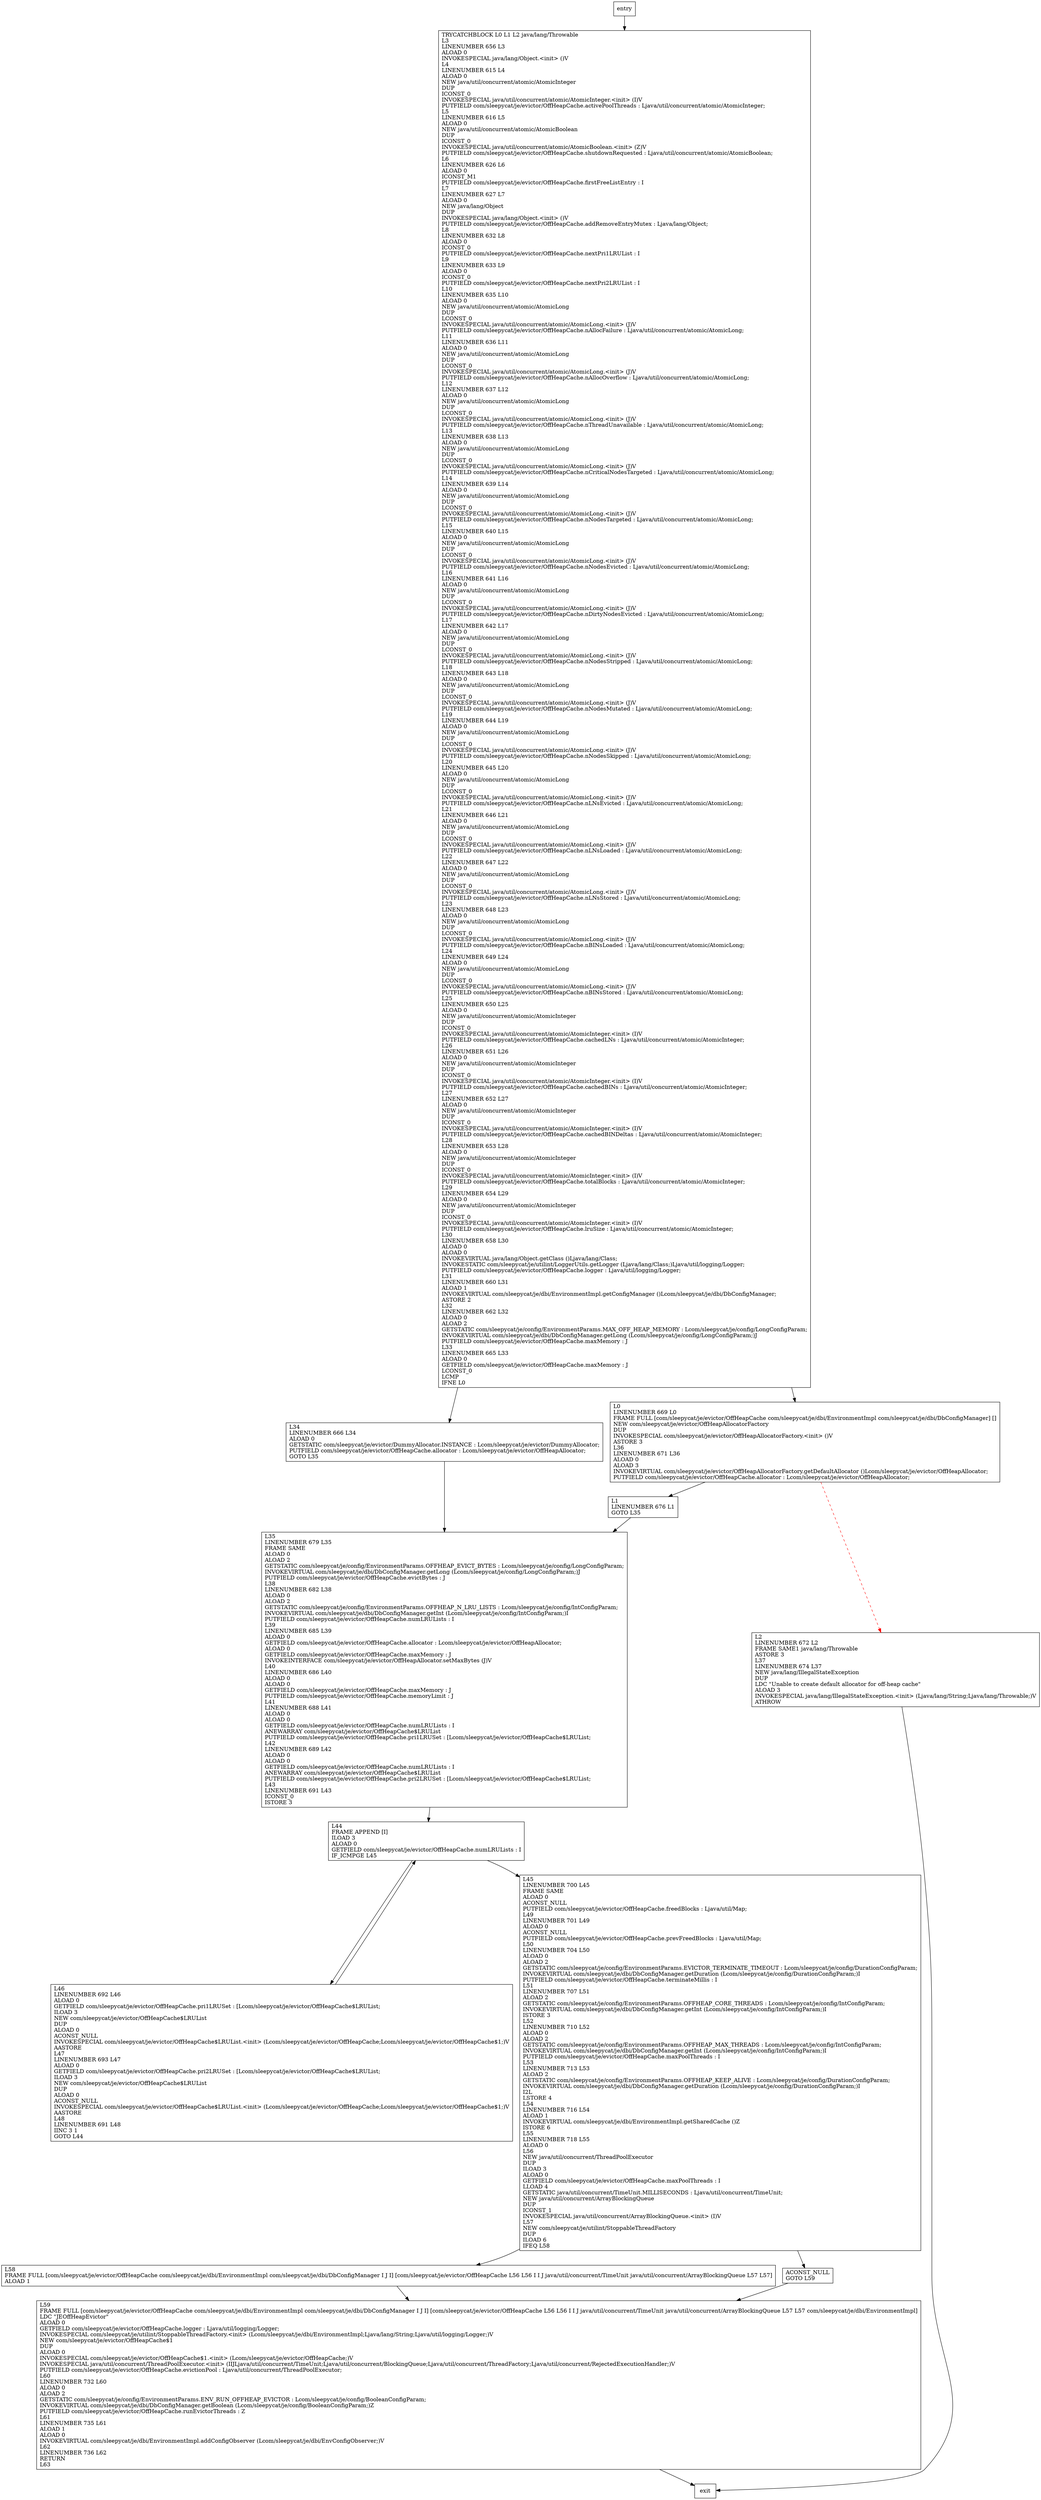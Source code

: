 digraph <init> {
node [shape=record];
609165804 [label="L58\lFRAME FULL [com/sleepycat/je/evictor/OffHeapCache com/sleepycat/je/dbi/EnvironmentImpl com/sleepycat/je/dbi/DbConfigManager I J I] [com/sleepycat/je/evictor/OffHeapCache L56 L56 I I J java/util/concurrent/TimeUnit java/util/concurrent/ArrayBlockingQueue L57 L57]\lALOAD 1\l"];
1436365478 [label="L34\lLINENUMBER 666 L34\lALOAD 0\lGETSTATIC com/sleepycat/je/evictor/DummyAllocator.INSTANCE : Lcom/sleepycat/je/evictor/DummyAllocator;\lPUTFIELD com/sleepycat/je/evictor/OffHeapCache.allocator : Lcom/sleepycat/je/evictor/OffHeapAllocator;\lGOTO L35\l"];
703793860 [label="L0\lLINENUMBER 669 L0\lFRAME FULL [com/sleepycat/je/evictor/OffHeapCache com/sleepycat/je/dbi/EnvironmentImpl com/sleepycat/je/dbi/DbConfigManager] []\lNEW com/sleepycat/je/evictor/OffHeapAllocatorFactory\lDUP\lINVOKESPECIAL com/sleepycat/je/evictor/OffHeapAllocatorFactory.\<init\> ()V\lASTORE 3\lL36\lLINENUMBER 671 L36\lALOAD 0\lALOAD 3\lINVOKEVIRTUAL com/sleepycat/je/evictor/OffHeapAllocatorFactory.getDefaultAllocator ()Lcom/sleepycat/je/evictor/OffHeapAllocator;\lPUTFIELD com/sleepycat/je/evictor/OffHeapCache.allocator : Lcom/sleepycat/je/evictor/OffHeapAllocator;\l"];
458610278 [label="L2\lLINENUMBER 672 L2\lFRAME SAME1 java/lang/Throwable\lASTORE 3\lL37\lLINENUMBER 674 L37\lNEW java/lang/IllegalStateException\lDUP\lLDC \"Unable to create default allocator for off-heap cache\"\lALOAD 3\lINVOKESPECIAL java/lang/IllegalStateException.\<init\> (Ljava/lang/String;Ljava/lang/Throwable;)V\lATHROW\l"];
162649534 [label="L59\lFRAME FULL [com/sleepycat/je/evictor/OffHeapCache com/sleepycat/je/dbi/EnvironmentImpl com/sleepycat/je/dbi/DbConfigManager I J I] [com/sleepycat/je/evictor/OffHeapCache L56 L56 I I J java/util/concurrent/TimeUnit java/util/concurrent/ArrayBlockingQueue L57 L57 com/sleepycat/je/dbi/EnvironmentImpl]\lLDC \"JEOffHeapEvictor\"\lALOAD 0\lGETFIELD com/sleepycat/je/evictor/OffHeapCache.logger : Ljava/util/logging/Logger;\lINVOKESPECIAL com/sleepycat/je/utilint/StoppableThreadFactory.\<init\> (Lcom/sleepycat/je/dbi/EnvironmentImpl;Ljava/lang/String;Ljava/util/logging/Logger;)V\lNEW com/sleepycat/je/evictor/OffHeapCache$1\lDUP\lALOAD 0\lINVOKESPECIAL com/sleepycat/je/evictor/OffHeapCache$1.\<init\> (Lcom/sleepycat/je/evictor/OffHeapCache;)V\lINVOKESPECIAL java/util/concurrent/ThreadPoolExecutor.\<init\> (IIJLjava/util/concurrent/TimeUnit;Ljava/util/concurrent/BlockingQueue;Ljava/util/concurrent/ThreadFactory;Ljava/util/concurrent/RejectedExecutionHandler;)V\lPUTFIELD com/sleepycat/je/evictor/OffHeapCache.evictionPool : Ljava/util/concurrent/ThreadPoolExecutor;\lL60\lLINENUMBER 732 L60\lALOAD 0\lALOAD 2\lGETSTATIC com/sleepycat/je/config/EnvironmentParams.ENV_RUN_OFFHEAP_EVICTOR : Lcom/sleepycat/je/config/BooleanConfigParam;\lINVOKEVIRTUAL com/sleepycat/je/dbi/DbConfigManager.getBoolean (Lcom/sleepycat/je/config/BooleanConfigParam;)Z\lPUTFIELD com/sleepycat/je/evictor/OffHeapCache.runEvictorThreads : Z\lL61\lLINENUMBER 735 L61\lALOAD 1\lALOAD 0\lINVOKEVIRTUAL com/sleepycat/je/dbi/EnvironmentImpl.addConfigObserver (Lcom/sleepycat/je/dbi/EnvConfigObserver;)V\lL62\lLINENUMBER 736 L62\lRETURN\lL63\l"];
460176812 [label="ACONST_NULL\lGOTO L59\l"];
1686747131 [label="L35\lLINENUMBER 679 L35\lFRAME SAME\lALOAD 0\lALOAD 2\lGETSTATIC com/sleepycat/je/config/EnvironmentParams.OFFHEAP_EVICT_BYTES : Lcom/sleepycat/je/config/LongConfigParam;\lINVOKEVIRTUAL com/sleepycat/je/dbi/DbConfigManager.getLong (Lcom/sleepycat/je/config/LongConfigParam;)J\lPUTFIELD com/sleepycat/je/evictor/OffHeapCache.evictBytes : J\lL38\lLINENUMBER 682 L38\lALOAD 0\lALOAD 2\lGETSTATIC com/sleepycat/je/config/EnvironmentParams.OFFHEAP_N_LRU_LISTS : Lcom/sleepycat/je/config/IntConfigParam;\lINVOKEVIRTUAL com/sleepycat/je/dbi/DbConfigManager.getInt (Lcom/sleepycat/je/config/IntConfigParam;)I\lPUTFIELD com/sleepycat/je/evictor/OffHeapCache.numLRULists : I\lL39\lLINENUMBER 685 L39\lALOAD 0\lGETFIELD com/sleepycat/je/evictor/OffHeapCache.allocator : Lcom/sleepycat/je/evictor/OffHeapAllocator;\lALOAD 0\lGETFIELD com/sleepycat/je/evictor/OffHeapCache.maxMemory : J\lINVOKEINTERFACE com/sleepycat/je/evictor/OffHeapAllocator.setMaxBytes (J)V\lL40\lLINENUMBER 686 L40\lALOAD 0\lALOAD 0\lGETFIELD com/sleepycat/je/evictor/OffHeapCache.maxMemory : J\lPUTFIELD com/sleepycat/je/evictor/OffHeapCache.memoryLimit : J\lL41\lLINENUMBER 688 L41\lALOAD 0\lALOAD 0\lGETFIELD com/sleepycat/je/evictor/OffHeapCache.numLRULists : I\lANEWARRAY com/sleepycat/je/evictor/OffHeapCache$LRUList\lPUTFIELD com/sleepycat/je/evictor/OffHeapCache.pri1LRUSet : [Lcom/sleepycat/je/evictor/OffHeapCache$LRUList;\lL42\lLINENUMBER 689 L42\lALOAD 0\lALOAD 0\lGETFIELD com/sleepycat/je/evictor/OffHeapCache.numLRULists : I\lANEWARRAY com/sleepycat/je/evictor/OffHeapCache$LRUList\lPUTFIELD com/sleepycat/je/evictor/OffHeapCache.pri2LRUSet : [Lcom/sleepycat/je/evictor/OffHeapCache$LRUList;\lL43\lLINENUMBER 691 L43\lICONST_0\lISTORE 3\l"];
828663114 [label="L45\lLINENUMBER 700 L45\lFRAME SAME\lALOAD 0\lACONST_NULL\lPUTFIELD com/sleepycat/je/evictor/OffHeapCache.freedBlocks : Ljava/util/Map;\lL49\lLINENUMBER 701 L49\lALOAD 0\lACONST_NULL\lPUTFIELD com/sleepycat/je/evictor/OffHeapCache.prevFreedBlocks : Ljava/util/Map;\lL50\lLINENUMBER 704 L50\lALOAD 0\lALOAD 2\lGETSTATIC com/sleepycat/je/config/EnvironmentParams.EVICTOR_TERMINATE_TIMEOUT : Lcom/sleepycat/je/config/DurationConfigParam;\lINVOKEVIRTUAL com/sleepycat/je/dbi/DbConfigManager.getDuration (Lcom/sleepycat/je/config/DurationConfigParam;)I\lPUTFIELD com/sleepycat/je/evictor/OffHeapCache.terminateMillis : I\lL51\lLINENUMBER 707 L51\lALOAD 2\lGETSTATIC com/sleepycat/je/config/EnvironmentParams.OFFHEAP_CORE_THREADS : Lcom/sleepycat/je/config/IntConfigParam;\lINVOKEVIRTUAL com/sleepycat/je/dbi/DbConfigManager.getInt (Lcom/sleepycat/je/config/IntConfigParam;)I\lISTORE 3\lL52\lLINENUMBER 710 L52\lALOAD 0\lALOAD 2\lGETSTATIC com/sleepycat/je/config/EnvironmentParams.OFFHEAP_MAX_THREADS : Lcom/sleepycat/je/config/IntConfigParam;\lINVOKEVIRTUAL com/sleepycat/je/dbi/DbConfigManager.getInt (Lcom/sleepycat/je/config/IntConfigParam;)I\lPUTFIELD com/sleepycat/je/evictor/OffHeapCache.maxPoolThreads : I\lL53\lLINENUMBER 713 L53\lALOAD 2\lGETSTATIC com/sleepycat/je/config/EnvironmentParams.OFFHEAP_KEEP_ALIVE : Lcom/sleepycat/je/config/DurationConfigParam;\lINVOKEVIRTUAL com/sleepycat/je/dbi/DbConfigManager.getDuration (Lcom/sleepycat/je/config/DurationConfigParam;)I\lI2L\lLSTORE 4\lL54\lLINENUMBER 716 L54\lALOAD 1\lINVOKEVIRTUAL com/sleepycat/je/dbi/EnvironmentImpl.getSharedCache ()Z\lISTORE 6\lL55\lLINENUMBER 718 L55\lALOAD 0\lL56\lNEW java/util/concurrent/ThreadPoolExecutor\lDUP\lILOAD 3\lALOAD 0\lGETFIELD com/sleepycat/je/evictor/OffHeapCache.maxPoolThreads : I\lLLOAD 4\lGETSTATIC java/util/concurrent/TimeUnit.MILLISECONDS : Ljava/util/concurrent/TimeUnit;\lNEW java/util/concurrent/ArrayBlockingQueue\lDUP\lICONST_1\lINVOKESPECIAL java/util/concurrent/ArrayBlockingQueue.\<init\> (I)V\lL57\lNEW com/sleepycat/je/utilint/StoppableThreadFactory\lDUP\lILOAD 6\lIFEQ L58\l"];
231766466 [label="L46\lLINENUMBER 692 L46\lALOAD 0\lGETFIELD com/sleepycat/je/evictor/OffHeapCache.pri1LRUSet : [Lcom/sleepycat/je/evictor/OffHeapCache$LRUList;\lILOAD 3\lNEW com/sleepycat/je/evictor/OffHeapCache$LRUList\lDUP\lALOAD 0\lACONST_NULL\lINVOKESPECIAL com/sleepycat/je/evictor/OffHeapCache$LRUList.\<init\> (Lcom/sleepycat/je/evictor/OffHeapCache;Lcom/sleepycat/je/evictor/OffHeapCache$1;)V\lAASTORE\lL47\lLINENUMBER 693 L47\lALOAD 0\lGETFIELD com/sleepycat/je/evictor/OffHeapCache.pri2LRUSet : [Lcom/sleepycat/je/evictor/OffHeapCache$LRUList;\lILOAD 3\lNEW com/sleepycat/je/evictor/OffHeapCache$LRUList\lDUP\lALOAD 0\lACONST_NULL\lINVOKESPECIAL com/sleepycat/je/evictor/OffHeapCache$LRUList.\<init\> (Lcom/sleepycat/je/evictor/OffHeapCache;Lcom/sleepycat/je/evictor/OffHeapCache$1;)V\lAASTORE\lL48\lLINENUMBER 691 L48\lIINC 3 1\lGOTO L44\l"];
793520475 [label="TRYCATCHBLOCK L0 L1 L2 java/lang/Throwable\lL3\lLINENUMBER 656 L3\lALOAD 0\lINVOKESPECIAL java/lang/Object.\<init\> ()V\lL4\lLINENUMBER 615 L4\lALOAD 0\lNEW java/util/concurrent/atomic/AtomicInteger\lDUP\lICONST_0\lINVOKESPECIAL java/util/concurrent/atomic/AtomicInteger.\<init\> (I)V\lPUTFIELD com/sleepycat/je/evictor/OffHeapCache.activePoolThreads : Ljava/util/concurrent/atomic/AtomicInteger;\lL5\lLINENUMBER 616 L5\lALOAD 0\lNEW java/util/concurrent/atomic/AtomicBoolean\lDUP\lICONST_0\lINVOKESPECIAL java/util/concurrent/atomic/AtomicBoolean.\<init\> (Z)V\lPUTFIELD com/sleepycat/je/evictor/OffHeapCache.shutdownRequested : Ljava/util/concurrent/atomic/AtomicBoolean;\lL6\lLINENUMBER 626 L6\lALOAD 0\lICONST_M1\lPUTFIELD com/sleepycat/je/evictor/OffHeapCache.firstFreeListEntry : I\lL7\lLINENUMBER 627 L7\lALOAD 0\lNEW java/lang/Object\lDUP\lINVOKESPECIAL java/lang/Object.\<init\> ()V\lPUTFIELD com/sleepycat/je/evictor/OffHeapCache.addRemoveEntryMutex : Ljava/lang/Object;\lL8\lLINENUMBER 632 L8\lALOAD 0\lICONST_0\lPUTFIELD com/sleepycat/je/evictor/OffHeapCache.nextPri1LRUList : I\lL9\lLINENUMBER 633 L9\lALOAD 0\lICONST_0\lPUTFIELD com/sleepycat/je/evictor/OffHeapCache.nextPri2LRUList : I\lL10\lLINENUMBER 635 L10\lALOAD 0\lNEW java/util/concurrent/atomic/AtomicLong\lDUP\lLCONST_0\lINVOKESPECIAL java/util/concurrent/atomic/AtomicLong.\<init\> (J)V\lPUTFIELD com/sleepycat/je/evictor/OffHeapCache.nAllocFailure : Ljava/util/concurrent/atomic/AtomicLong;\lL11\lLINENUMBER 636 L11\lALOAD 0\lNEW java/util/concurrent/atomic/AtomicLong\lDUP\lLCONST_0\lINVOKESPECIAL java/util/concurrent/atomic/AtomicLong.\<init\> (J)V\lPUTFIELD com/sleepycat/je/evictor/OffHeapCache.nAllocOverflow : Ljava/util/concurrent/atomic/AtomicLong;\lL12\lLINENUMBER 637 L12\lALOAD 0\lNEW java/util/concurrent/atomic/AtomicLong\lDUP\lLCONST_0\lINVOKESPECIAL java/util/concurrent/atomic/AtomicLong.\<init\> (J)V\lPUTFIELD com/sleepycat/je/evictor/OffHeapCache.nThreadUnavailable : Ljava/util/concurrent/atomic/AtomicLong;\lL13\lLINENUMBER 638 L13\lALOAD 0\lNEW java/util/concurrent/atomic/AtomicLong\lDUP\lLCONST_0\lINVOKESPECIAL java/util/concurrent/atomic/AtomicLong.\<init\> (J)V\lPUTFIELD com/sleepycat/je/evictor/OffHeapCache.nCriticalNodesTargeted : Ljava/util/concurrent/atomic/AtomicLong;\lL14\lLINENUMBER 639 L14\lALOAD 0\lNEW java/util/concurrent/atomic/AtomicLong\lDUP\lLCONST_0\lINVOKESPECIAL java/util/concurrent/atomic/AtomicLong.\<init\> (J)V\lPUTFIELD com/sleepycat/je/evictor/OffHeapCache.nNodesTargeted : Ljava/util/concurrent/atomic/AtomicLong;\lL15\lLINENUMBER 640 L15\lALOAD 0\lNEW java/util/concurrent/atomic/AtomicLong\lDUP\lLCONST_0\lINVOKESPECIAL java/util/concurrent/atomic/AtomicLong.\<init\> (J)V\lPUTFIELD com/sleepycat/je/evictor/OffHeapCache.nNodesEvicted : Ljava/util/concurrent/atomic/AtomicLong;\lL16\lLINENUMBER 641 L16\lALOAD 0\lNEW java/util/concurrent/atomic/AtomicLong\lDUP\lLCONST_0\lINVOKESPECIAL java/util/concurrent/atomic/AtomicLong.\<init\> (J)V\lPUTFIELD com/sleepycat/je/evictor/OffHeapCache.nDirtyNodesEvicted : Ljava/util/concurrent/atomic/AtomicLong;\lL17\lLINENUMBER 642 L17\lALOAD 0\lNEW java/util/concurrent/atomic/AtomicLong\lDUP\lLCONST_0\lINVOKESPECIAL java/util/concurrent/atomic/AtomicLong.\<init\> (J)V\lPUTFIELD com/sleepycat/je/evictor/OffHeapCache.nNodesStripped : Ljava/util/concurrent/atomic/AtomicLong;\lL18\lLINENUMBER 643 L18\lALOAD 0\lNEW java/util/concurrent/atomic/AtomicLong\lDUP\lLCONST_0\lINVOKESPECIAL java/util/concurrent/atomic/AtomicLong.\<init\> (J)V\lPUTFIELD com/sleepycat/je/evictor/OffHeapCache.nNodesMutated : Ljava/util/concurrent/atomic/AtomicLong;\lL19\lLINENUMBER 644 L19\lALOAD 0\lNEW java/util/concurrent/atomic/AtomicLong\lDUP\lLCONST_0\lINVOKESPECIAL java/util/concurrent/atomic/AtomicLong.\<init\> (J)V\lPUTFIELD com/sleepycat/je/evictor/OffHeapCache.nNodesSkipped : Ljava/util/concurrent/atomic/AtomicLong;\lL20\lLINENUMBER 645 L20\lALOAD 0\lNEW java/util/concurrent/atomic/AtomicLong\lDUP\lLCONST_0\lINVOKESPECIAL java/util/concurrent/atomic/AtomicLong.\<init\> (J)V\lPUTFIELD com/sleepycat/je/evictor/OffHeapCache.nLNsEvicted : Ljava/util/concurrent/atomic/AtomicLong;\lL21\lLINENUMBER 646 L21\lALOAD 0\lNEW java/util/concurrent/atomic/AtomicLong\lDUP\lLCONST_0\lINVOKESPECIAL java/util/concurrent/atomic/AtomicLong.\<init\> (J)V\lPUTFIELD com/sleepycat/je/evictor/OffHeapCache.nLNsLoaded : Ljava/util/concurrent/atomic/AtomicLong;\lL22\lLINENUMBER 647 L22\lALOAD 0\lNEW java/util/concurrent/atomic/AtomicLong\lDUP\lLCONST_0\lINVOKESPECIAL java/util/concurrent/atomic/AtomicLong.\<init\> (J)V\lPUTFIELD com/sleepycat/je/evictor/OffHeapCache.nLNsStored : Ljava/util/concurrent/atomic/AtomicLong;\lL23\lLINENUMBER 648 L23\lALOAD 0\lNEW java/util/concurrent/atomic/AtomicLong\lDUP\lLCONST_0\lINVOKESPECIAL java/util/concurrent/atomic/AtomicLong.\<init\> (J)V\lPUTFIELD com/sleepycat/je/evictor/OffHeapCache.nBINsLoaded : Ljava/util/concurrent/atomic/AtomicLong;\lL24\lLINENUMBER 649 L24\lALOAD 0\lNEW java/util/concurrent/atomic/AtomicLong\lDUP\lLCONST_0\lINVOKESPECIAL java/util/concurrent/atomic/AtomicLong.\<init\> (J)V\lPUTFIELD com/sleepycat/je/evictor/OffHeapCache.nBINsStored : Ljava/util/concurrent/atomic/AtomicLong;\lL25\lLINENUMBER 650 L25\lALOAD 0\lNEW java/util/concurrent/atomic/AtomicInteger\lDUP\lICONST_0\lINVOKESPECIAL java/util/concurrent/atomic/AtomicInteger.\<init\> (I)V\lPUTFIELD com/sleepycat/je/evictor/OffHeapCache.cachedLNs : Ljava/util/concurrent/atomic/AtomicInteger;\lL26\lLINENUMBER 651 L26\lALOAD 0\lNEW java/util/concurrent/atomic/AtomicInteger\lDUP\lICONST_0\lINVOKESPECIAL java/util/concurrent/atomic/AtomicInteger.\<init\> (I)V\lPUTFIELD com/sleepycat/je/evictor/OffHeapCache.cachedBINs : Ljava/util/concurrent/atomic/AtomicInteger;\lL27\lLINENUMBER 652 L27\lALOAD 0\lNEW java/util/concurrent/atomic/AtomicInteger\lDUP\lICONST_0\lINVOKESPECIAL java/util/concurrent/atomic/AtomicInteger.\<init\> (I)V\lPUTFIELD com/sleepycat/je/evictor/OffHeapCache.cachedBINDeltas : Ljava/util/concurrent/atomic/AtomicInteger;\lL28\lLINENUMBER 653 L28\lALOAD 0\lNEW java/util/concurrent/atomic/AtomicInteger\lDUP\lICONST_0\lINVOKESPECIAL java/util/concurrent/atomic/AtomicInteger.\<init\> (I)V\lPUTFIELD com/sleepycat/je/evictor/OffHeapCache.totalBlocks : Ljava/util/concurrent/atomic/AtomicInteger;\lL29\lLINENUMBER 654 L29\lALOAD 0\lNEW java/util/concurrent/atomic/AtomicInteger\lDUP\lICONST_0\lINVOKESPECIAL java/util/concurrent/atomic/AtomicInteger.\<init\> (I)V\lPUTFIELD com/sleepycat/je/evictor/OffHeapCache.lruSize : Ljava/util/concurrent/atomic/AtomicInteger;\lL30\lLINENUMBER 658 L30\lALOAD 0\lALOAD 0\lINVOKEVIRTUAL java/lang/Object.getClass ()Ljava/lang/Class;\lINVOKESTATIC com/sleepycat/je/utilint/LoggerUtils.getLogger (Ljava/lang/Class;)Ljava/util/logging/Logger;\lPUTFIELD com/sleepycat/je/evictor/OffHeapCache.logger : Ljava/util/logging/Logger;\lL31\lLINENUMBER 660 L31\lALOAD 1\lINVOKEVIRTUAL com/sleepycat/je/dbi/EnvironmentImpl.getConfigManager ()Lcom/sleepycat/je/dbi/DbConfigManager;\lASTORE 2\lL32\lLINENUMBER 662 L32\lALOAD 0\lALOAD 2\lGETSTATIC com/sleepycat/je/config/EnvironmentParams.MAX_OFF_HEAP_MEMORY : Lcom/sleepycat/je/config/LongConfigParam;\lINVOKEVIRTUAL com/sleepycat/je/dbi/DbConfigManager.getLong (Lcom/sleepycat/je/config/LongConfigParam;)J\lPUTFIELD com/sleepycat/je/evictor/OffHeapCache.maxMemory : J\lL33\lLINENUMBER 665 L33\lALOAD 0\lGETFIELD com/sleepycat/je/evictor/OffHeapCache.maxMemory : J\lLCONST_0\lLCMP\lIFNE L0\l"];
970666166 [label="L1\lLINENUMBER 676 L1\lGOTO L35\l"];
79131996 [label="L44\lFRAME APPEND [I]\lILOAD 3\lALOAD 0\lGETFIELD com/sleepycat/je/evictor/OffHeapCache.numLRULists : I\lIF_ICMPGE L45\l"];
entry;
exit;
703793860 -> 458610278 [style=dashed, color=red]
703793860 -> 970666166
458610278 -> exit
162649534 -> exit
793520475 -> 1436365478
793520475 -> 703793860
970666166 -> 1686747131
79131996 -> 828663114
79131996 -> 231766466
entry -> 793520475
609165804 -> 162649534
1436365478 -> 1686747131
460176812 -> 162649534
1686747131 -> 79131996
828663114 -> 609165804
828663114 -> 460176812
231766466 -> 79131996
}
